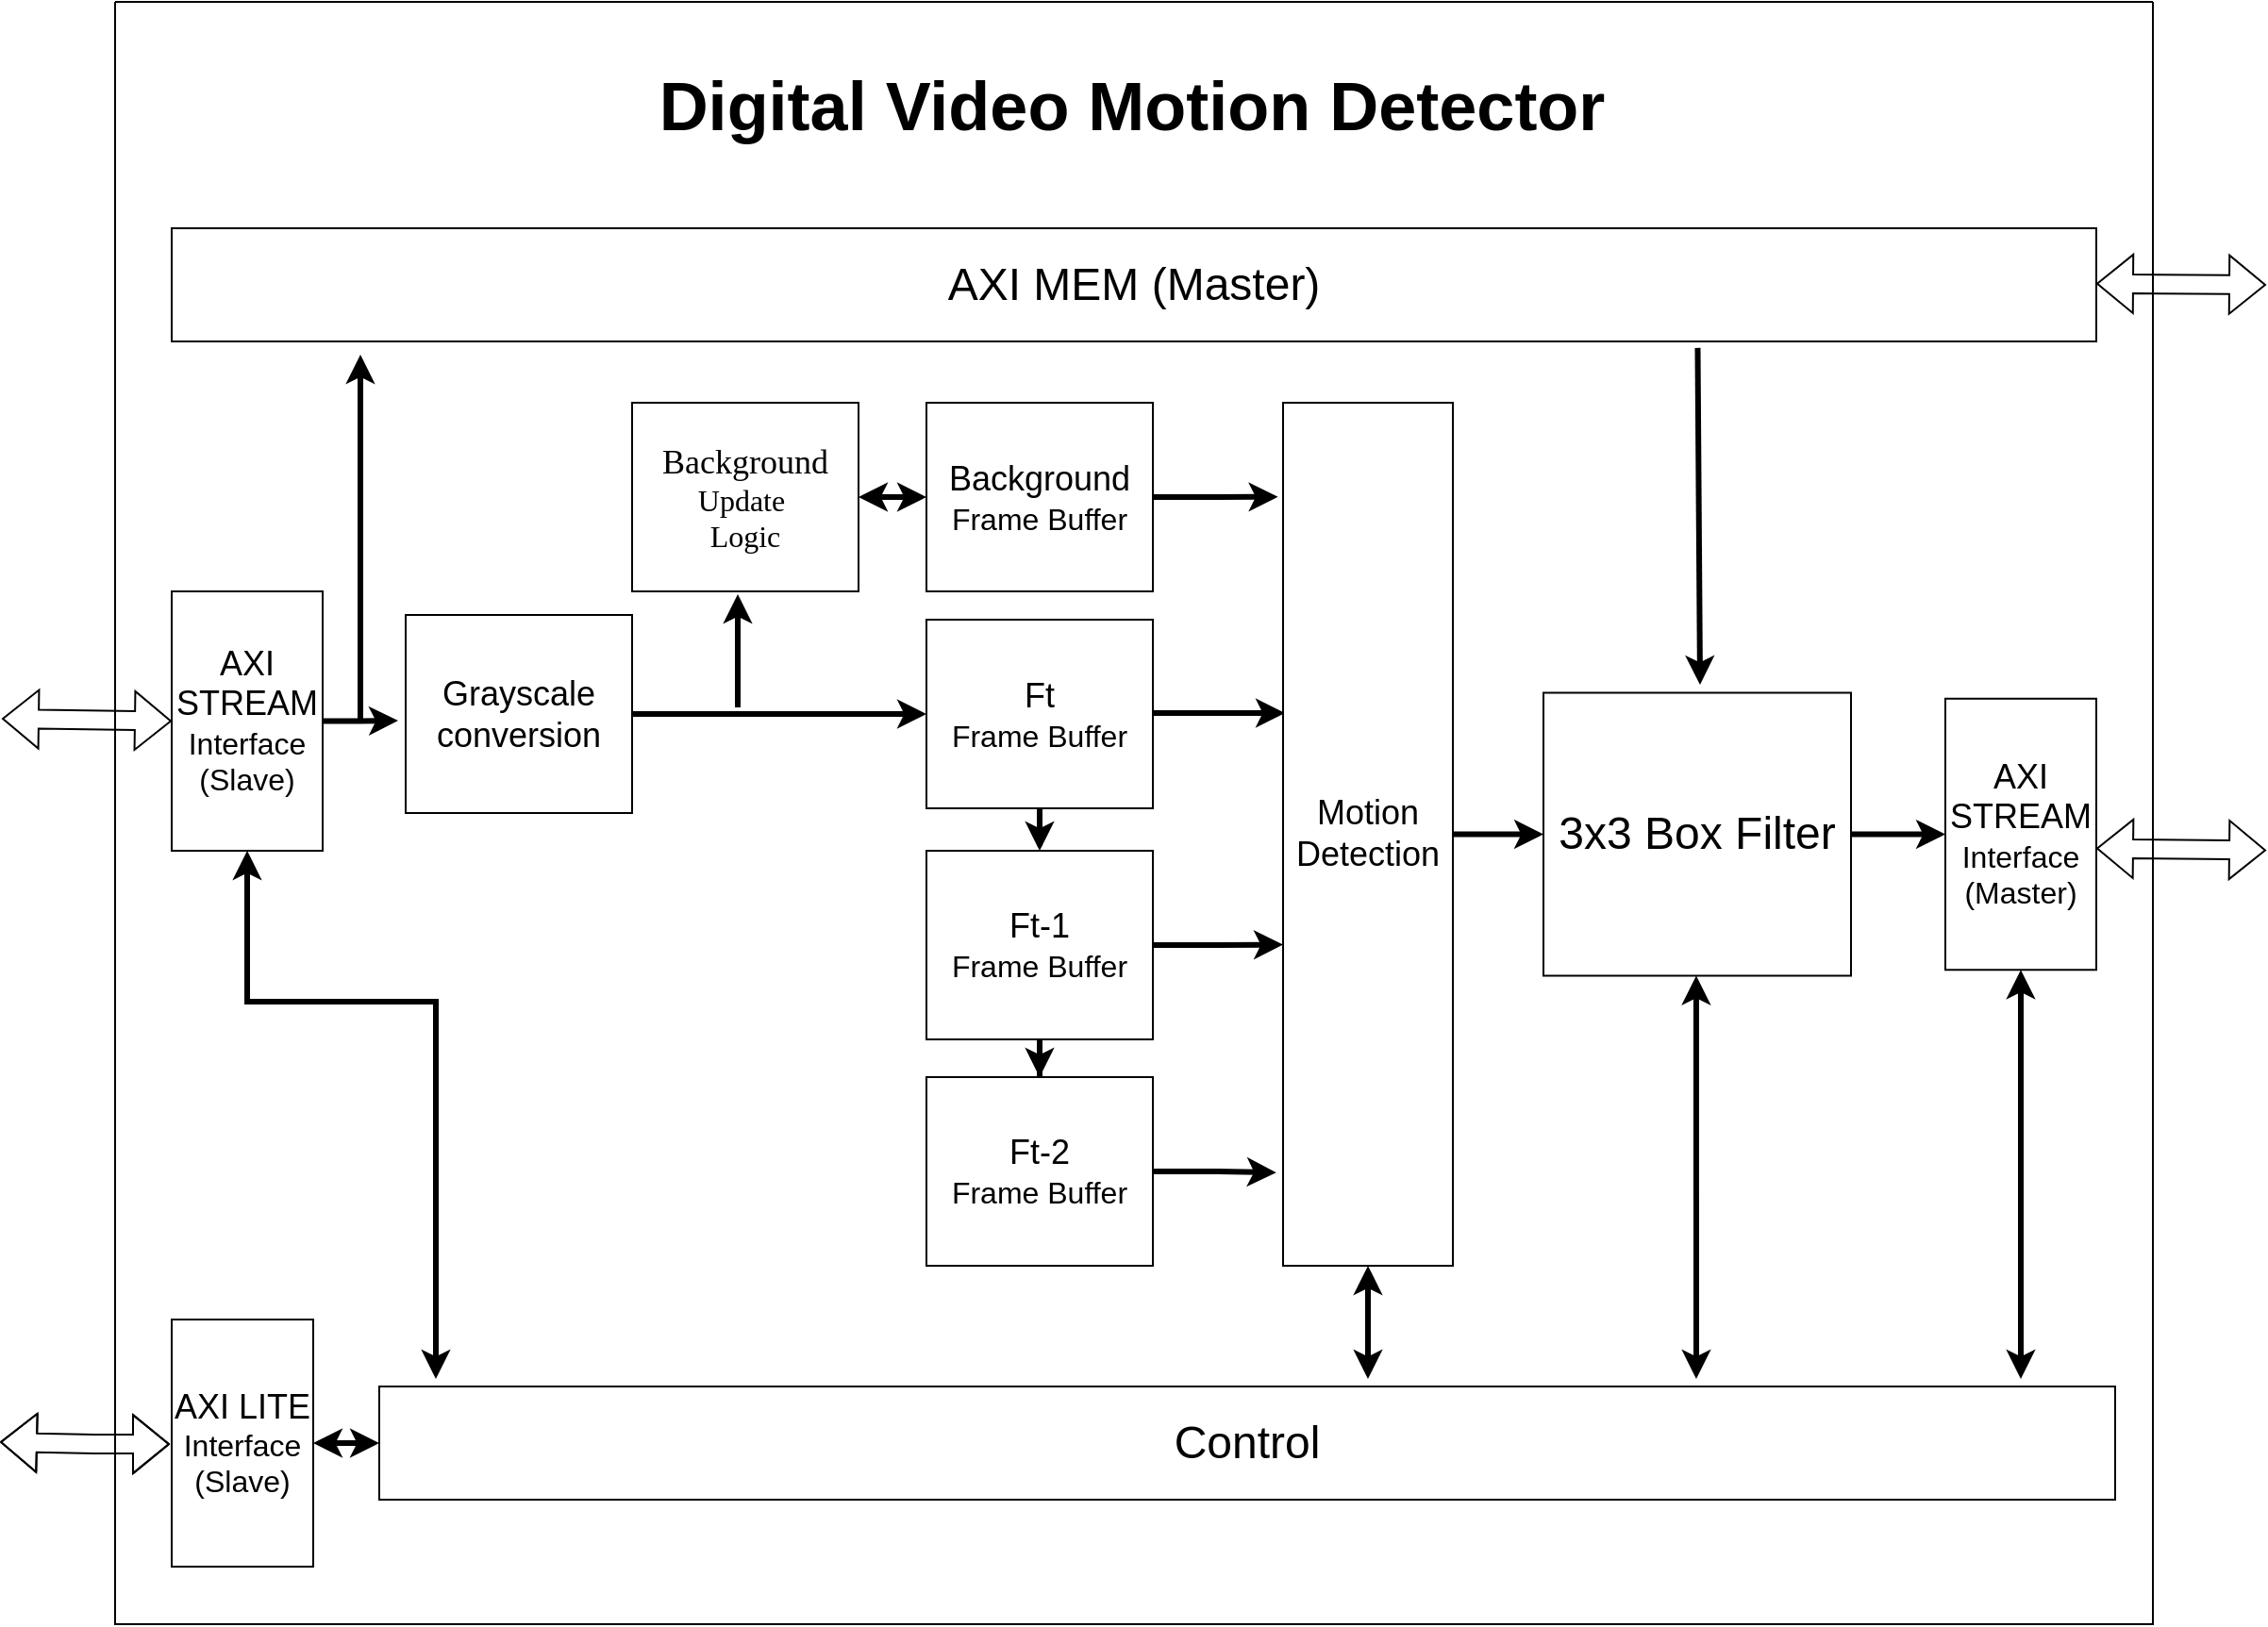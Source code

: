 <mxfile version="26.2.12">
  <diagram name="Page-1" id="8psTu5joOEkHxSPbt8DS">
    <mxGraphModel dx="1458" dy="2071" grid="1" gridSize="10" guides="1" tooltips="1" connect="1" arrows="1" fold="1" page="1" pageScale="1" pageWidth="827" pageHeight="1169" math="0" shadow="0">
      <root>
        <mxCell id="0" />
        <mxCell id="1" parent="0" />
        <mxCell id="5wcGb58u3SQSDJ49Bvyi-14" value="" style="edgeStyle=orthogonalEdgeStyle;rounded=0;orthogonalLoop=1;jettySize=auto;html=1;strokeWidth=3;" edge="1" parent="1" source="5wcGb58u3SQSDJ49Bvyi-1">
          <mxGeometry relative="1" as="geometry">
            <mxPoint x="220" y="291" as="targetPoint" />
          </mxGeometry>
        </mxCell>
        <mxCell id="5wcGb58u3SQSDJ49Bvyi-1" value="&lt;font style=&quot;font-size: 18px;&quot;&gt;AXI STREAM&lt;/font&gt;&lt;div&gt;&lt;font size=&quot;3&quot;&gt;Interface&lt;/font&gt;&lt;/div&gt;&lt;div&gt;&lt;font size=&quot;3&quot;&gt;(Slave)&lt;/font&gt;&lt;/div&gt;" style="rounded=0;whiteSpace=wrap;html=1;" vertex="1" parent="1">
          <mxGeometry x="100" y="222.5" width="80" height="137.5" as="geometry" />
        </mxCell>
        <mxCell id="5wcGb58u3SQSDJ49Bvyi-13" value="" style="edgeStyle=orthogonalEdgeStyle;rounded=0;orthogonalLoop=1;jettySize=auto;html=1;entryX=0;entryY=0.5;entryDx=0;entryDy=0;strokeWidth=3;" edge="1" parent="1" source="5wcGb58u3SQSDJ49Bvyi-4" target="5wcGb58u3SQSDJ49Bvyi-5">
          <mxGeometry relative="1" as="geometry">
            <mxPoint x="370" y="287.5" as="targetPoint" />
          </mxGeometry>
        </mxCell>
        <mxCell id="5wcGb58u3SQSDJ49Bvyi-4" value="&lt;font style=&quot;font-size: 18px;&quot;&gt;Grayscale conversion&lt;/font&gt;" style="whiteSpace=wrap;html=1;" vertex="1" parent="1">
          <mxGeometry x="224" y="235" width="120" height="105" as="geometry" />
        </mxCell>
        <mxCell id="5wcGb58u3SQSDJ49Bvyi-12" value="" style="edgeStyle=orthogonalEdgeStyle;rounded=0;orthogonalLoop=1;jettySize=auto;html=1;strokeWidth=3;" edge="1" parent="1" source="5wcGb58u3SQSDJ49Bvyi-5" target="5wcGb58u3SQSDJ49Bvyi-6">
          <mxGeometry relative="1" as="geometry" />
        </mxCell>
        <mxCell id="5wcGb58u3SQSDJ49Bvyi-21" value="" style="edgeStyle=orthogonalEdgeStyle;rounded=0;orthogonalLoop=1;jettySize=auto;html=1;strokeWidth=3;" edge="1" parent="1" source="5wcGb58u3SQSDJ49Bvyi-5">
          <mxGeometry relative="1" as="geometry">
            <mxPoint x="690" y="287" as="targetPoint" />
          </mxGeometry>
        </mxCell>
        <mxCell id="5wcGb58u3SQSDJ49Bvyi-5" value="&lt;font style=&quot;font-size: 18px;&quot;&gt;Ft&lt;/font&gt;&lt;div&gt;&lt;font size=&quot;3&quot;&gt;Frame Buffer&lt;/font&gt;&lt;/div&gt;" style="rounded=0;whiteSpace=wrap;html=1;" vertex="1" parent="1">
          <mxGeometry x="500" y="237.5" width="120" height="100" as="geometry" />
        </mxCell>
        <mxCell id="5wcGb58u3SQSDJ49Bvyi-11" value="" style="edgeStyle=orthogonalEdgeStyle;rounded=0;orthogonalLoop=1;jettySize=auto;html=1;strokeWidth=3;" edge="1" parent="1" source="5wcGb58u3SQSDJ49Bvyi-6" target="5wcGb58u3SQSDJ49Bvyi-7">
          <mxGeometry relative="1" as="geometry" />
        </mxCell>
        <mxCell id="5wcGb58u3SQSDJ49Bvyi-20" value="" style="edgeStyle=orthogonalEdgeStyle;rounded=0;orthogonalLoop=1;jettySize=auto;html=1;entryX=0;entryY=0.628;entryDx=0;entryDy=0;entryPerimeter=0;strokeWidth=3;" edge="1" parent="1" source="5wcGb58u3SQSDJ49Bvyi-6" target="5wcGb58u3SQSDJ49Bvyi-16">
          <mxGeometry relative="1" as="geometry" />
        </mxCell>
        <mxCell id="5wcGb58u3SQSDJ49Bvyi-6" value="&lt;font style=&quot;font-size: 18px;&quot;&gt;Ft-1&lt;/font&gt;&lt;div&gt;&lt;font size=&quot;3&quot;&gt;Frame Buffer&lt;/font&gt;&lt;/div&gt;" style="rounded=0;whiteSpace=wrap;html=1;" vertex="1" parent="1">
          <mxGeometry x="500" y="360" width="120" height="100" as="geometry" />
        </mxCell>
        <mxCell id="5wcGb58u3SQSDJ49Bvyi-19" value="" style="edgeStyle=orthogonalEdgeStyle;rounded=0;orthogonalLoop=1;jettySize=auto;html=1;entryX=-0.04;entryY=0.892;entryDx=0;entryDy=0;entryPerimeter=0;strokeWidth=3;" edge="1" parent="1" source="5wcGb58u3SQSDJ49Bvyi-7" target="5wcGb58u3SQSDJ49Bvyi-16">
          <mxGeometry relative="1" as="geometry" />
        </mxCell>
        <mxCell id="5wcGb58u3SQSDJ49Bvyi-7" value="&lt;font style=&quot;font-size: 18px;&quot;&gt;Ft-2&lt;/font&gt;&lt;div&gt;&lt;font size=&quot;3&quot;&gt;Frame Buffer&lt;/font&gt;&lt;/div&gt;" style="rounded=0;whiteSpace=wrap;html=1;" vertex="1" parent="1">
          <mxGeometry x="500" y="480" width="120" height="100" as="geometry" />
        </mxCell>
        <mxCell id="5wcGb58u3SQSDJ49Bvyi-8" value="&lt;font style=&quot;font-size: 24px;&quot;&gt;AXI MEM (Master)&lt;/font&gt;" style="whiteSpace=wrap;html=1;" vertex="1" parent="1">
          <mxGeometry x="100" y="30" width="1020" height="60" as="geometry" />
        </mxCell>
        <mxCell id="5wcGb58u3SQSDJ49Bvyi-22" value="" style="edgeStyle=orthogonalEdgeStyle;rounded=0;orthogonalLoop=1;jettySize=auto;html=1;entryX=-0.03;entryY=0.109;entryDx=0;entryDy=0;entryPerimeter=0;strokeWidth=3;" edge="1" parent="1" source="5wcGb58u3SQSDJ49Bvyi-10" target="5wcGb58u3SQSDJ49Bvyi-16">
          <mxGeometry relative="1" as="geometry" />
        </mxCell>
        <mxCell id="5wcGb58u3SQSDJ49Bvyi-10" value="&lt;font style=&quot;font-size: 18px;&quot;&gt;Background&lt;br&gt;&lt;/font&gt;&lt;div&gt;&lt;font size=&quot;3&quot;&gt;Frame Buffer&lt;/font&gt;&lt;/div&gt;" style="rounded=0;whiteSpace=wrap;html=1;" vertex="1" parent="1">
          <mxGeometry x="500" y="122.5" width="120" height="100" as="geometry" />
        </mxCell>
        <mxCell id="5wcGb58u3SQSDJ49Bvyi-15" value="&lt;font face=&quot;Times New Roman&quot; style=&quot;font-size: 18px;&quot;&gt;Background&lt;/font&gt;&lt;div&gt;&lt;font face=&quot;Times New Roman&quot; size=&quot;3&quot;&gt;Update&amp;nbsp;&lt;/font&gt;&lt;/div&gt;&lt;div&gt;&lt;font face=&quot;Times New Roman&quot; size=&quot;3&quot;&gt;Logic&lt;/font&gt;&lt;/div&gt;" style="rounded=0;whiteSpace=wrap;html=1;" vertex="1" parent="1">
          <mxGeometry x="344" y="122.5" width="120" height="100" as="geometry" />
        </mxCell>
        <mxCell id="5wcGb58u3SQSDJ49Bvyi-26" value="" style="edgeStyle=orthogonalEdgeStyle;rounded=0;orthogonalLoop=1;jettySize=auto;html=1;strokeWidth=3;" edge="1" parent="1" source="5wcGb58u3SQSDJ49Bvyi-16" target="5wcGb58u3SQSDJ49Bvyi-25">
          <mxGeometry relative="1" as="geometry" />
        </mxCell>
        <mxCell id="5wcGb58u3SQSDJ49Bvyi-16" value="&lt;font style=&quot;font-size: 18px;&quot;&gt;Motion Detection&lt;/font&gt;" style="whiteSpace=wrap;html=1;" vertex="1" parent="1">
          <mxGeometry x="689" y="122.5" width="90" height="457.5" as="geometry" />
        </mxCell>
        <mxCell id="5wcGb58u3SQSDJ49Bvyi-17" value="" style="endArrow=classic;html=1;rounded=0;strokeWidth=3;" edge="1" parent="1">
          <mxGeometry width="50" height="50" relative="1" as="geometry">
            <mxPoint x="400" y="284" as="sourcePoint" />
            <mxPoint x="400" y="224" as="targetPoint" />
          </mxGeometry>
        </mxCell>
        <mxCell id="5wcGb58u3SQSDJ49Bvyi-18" value="" style="endArrow=classic;startArrow=classic;html=1;rounded=0;exitX=1;exitY=0.5;exitDx=0;exitDy=0;entryX=0;entryY=0.5;entryDx=0;entryDy=0;strokeWidth=3;" edge="1" parent="1" source="5wcGb58u3SQSDJ49Bvyi-15" target="5wcGb58u3SQSDJ49Bvyi-10">
          <mxGeometry width="50" height="50" relative="1" as="geometry">
            <mxPoint x="650" y="370" as="sourcePoint" />
            <mxPoint x="700" y="320" as="targetPoint" />
          </mxGeometry>
        </mxCell>
        <mxCell id="5wcGb58u3SQSDJ49Bvyi-23" value="" style="endArrow=classic;html=1;rounded=0;strokeWidth=3;" edge="1" parent="1">
          <mxGeometry width="50" height="50" relative="1" as="geometry">
            <mxPoint x="200" y="290" as="sourcePoint" />
            <mxPoint x="200" y="97" as="targetPoint" />
          </mxGeometry>
        </mxCell>
        <mxCell id="5wcGb58u3SQSDJ49Bvyi-30" value="" style="edgeStyle=orthogonalEdgeStyle;rounded=0;orthogonalLoop=1;jettySize=auto;html=1;strokeWidth=3;" edge="1" parent="1" source="5wcGb58u3SQSDJ49Bvyi-25" target="5wcGb58u3SQSDJ49Bvyi-28">
          <mxGeometry relative="1" as="geometry" />
        </mxCell>
        <mxCell id="5wcGb58u3SQSDJ49Bvyi-25" value="&lt;font style=&quot;font-size: 24px;&quot;&gt;3x3 Box Filter&lt;/font&gt;" style="rounded=0;whiteSpace=wrap;html=1;" vertex="1" parent="1">
          <mxGeometry x="827" y="276.25" width="163" height="150" as="geometry" />
        </mxCell>
        <mxCell id="5wcGb58u3SQSDJ49Bvyi-29" value="" style="endArrow=classic;html=1;rounded=0;exitX=0.647;exitY=1.024;exitDx=0;exitDy=0;exitPerimeter=0;strokeWidth=3;" edge="1" parent="1">
          <mxGeometry width="50" height="50" relative="1" as="geometry">
            <mxPoint x="908.75" y="93.44" as="sourcePoint" />
            <mxPoint x="910" y="272" as="targetPoint" />
          </mxGeometry>
        </mxCell>
        <mxCell id="5wcGb58u3SQSDJ49Bvyi-32" value="" style="endArrow=classic;startArrow=classic;html=1;rounded=0;exitX=0.5;exitY=1;exitDx=0;exitDy=0;strokeWidth=3;" edge="1" parent="1" source="5wcGb58u3SQSDJ49Bvyi-1">
          <mxGeometry width="50" height="50" relative="1" as="geometry">
            <mxPoint x="410" y="490" as="sourcePoint" />
            <mxPoint x="240" y="640" as="targetPoint" />
            <Array as="points">
              <mxPoint x="140" y="440" />
              <mxPoint x="240" y="440" />
            </Array>
          </mxGeometry>
        </mxCell>
        <mxCell id="5wcGb58u3SQSDJ49Bvyi-33" value="" style="endArrow=classic;startArrow=classic;html=1;rounded=0;entryX=0.5;entryY=1;entryDx=0;entryDy=0;strokeWidth=3;" edge="1" parent="1" target="5wcGb58u3SQSDJ49Bvyi-28">
          <mxGeometry width="50" height="50" relative="1" as="geometry">
            <mxPoint x="1080" y="640" as="sourcePoint" />
            <mxPoint x="1000" y="440" as="targetPoint" />
          </mxGeometry>
        </mxCell>
        <mxCell id="5wcGb58u3SQSDJ49Bvyi-34" value="" style="endArrow=classic;startArrow=classic;html=1;rounded=0;entryX=0.5;entryY=1;entryDx=0;entryDy=0;strokeWidth=3;" edge="1" parent="1">
          <mxGeometry width="50" height="50" relative="1" as="geometry">
            <mxPoint x="908" y="640" as="sourcePoint" />
            <mxPoint x="907.97" y="426.25" as="targetPoint" />
          </mxGeometry>
        </mxCell>
        <mxCell id="5wcGb58u3SQSDJ49Bvyi-35" value="" style="endArrow=classic;startArrow=classic;html=1;rounded=0;entryX=0.5;entryY=1;entryDx=0;entryDy=0;strokeWidth=3;" edge="1" parent="1" target="5wcGb58u3SQSDJ49Bvyi-16">
          <mxGeometry width="50" height="50" relative="1" as="geometry">
            <mxPoint x="734" y="640" as="sourcePoint" />
            <mxPoint x="730" y="420" as="targetPoint" />
          </mxGeometry>
        </mxCell>
        <mxCell id="5wcGb58u3SQSDJ49Bvyi-36" value="" style="swimlane;startSize=0;" vertex="1" parent="1">
          <mxGeometry x="70" y="-90" width="1080" height="860" as="geometry" />
        </mxCell>
        <mxCell id="5wcGb58u3SQSDJ49Bvyi-37" value="&lt;font style=&quot;font-size: 36px;&quot;&gt;&lt;b&gt;Digital Video Motion Detector&lt;/b&gt;&lt;/font&gt;" style="text;html=1;align=center;verticalAlign=middle;whiteSpace=wrap;rounded=0;" vertex="1" parent="5wcGb58u3SQSDJ49Bvyi-36">
          <mxGeometry x="274" y="40" width="530" height="30" as="geometry" />
        </mxCell>
        <mxCell id="5wcGb58u3SQSDJ49Bvyi-28" value="&lt;font style=&quot;font-size: 18px;&quot;&gt;AXI STREAM&lt;/font&gt;&lt;div&gt;&lt;font size=&quot;3&quot;&gt;Interface&lt;/font&gt;&lt;/div&gt;&lt;div&gt;&lt;font size=&quot;3&quot;&gt;(Master)&lt;/font&gt;&lt;/div&gt;" style="rounded=0;whiteSpace=wrap;html=1;" vertex="1" parent="5wcGb58u3SQSDJ49Bvyi-36">
          <mxGeometry x="970" y="369.38" width="80" height="143.75" as="geometry" />
        </mxCell>
        <mxCell id="5wcGb58u3SQSDJ49Bvyi-2" value="&lt;font style=&quot;font-size: 18px;&quot;&gt;AXI LITE&lt;/font&gt;&lt;div&gt;&lt;font size=&quot;3&quot;&gt;Interface&lt;/font&gt;&lt;/div&gt;&lt;div&gt;&lt;font size=&quot;3&quot;&gt;(Slave)&lt;/font&gt;&lt;/div&gt;" style="whiteSpace=wrap;html=1;" vertex="1" parent="5wcGb58u3SQSDJ49Bvyi-36">
          <mxGeometry x="30" y="698.5" width="75" height="131" as="geometry" />
        </mxCell>
        <mxCell id="5wcGb58u3SQSDJ49Bvyi-3" value="&lt;font style=&quot;font-size: 24px;&quot;&gt;Control&lt;/font&gt;" style="rounded=0;whiteSpace=wrap;html=1;" vertex="1" parent="5wcGb58u3SQSDJ49Bvyi-36">
          <mxGeometry x="140" y="734" width="920" height="60" as="geometry" />
        </mxCell>
        <mxCell id="5wcGb58u3SQSDJ49Bvyi-31" value="" style="endArrow=classic;startArrow=classic;html=1;rounded=0;exitX=1;exitY=0.5;exitDx=0;exitDy=0;entryX=0;entryY=0.5;entryDx=0;entryDy=0;strokeWidth=3;" edge="1" parent="5wcGb58u3SQSDJ49Bvyi-36" source="5wcGb58u3SQSDJ49Bvyi-2" target="5wcGb58u3SQSDJ49Bvyi-3">
          <mxGeometry width="50" height="50" relative="1" as="geometry">
            <mxPoint x="340" y="580" as="sourcePoint" />
            <mxPoint x="390" y="530" as="targetPoint" />
          </mxGeometry>
        </mxCell>
        <mxCell id="5wcGb58u3SQSDJ49Bvyi-43" value="" style="shape=flexArrow;endArrow=classic;startArrow=classic;html=1;rounded=0;entryX=0;entryY=0.5;entryDx=0;entryDy=0;" edge="1" parent="1" target="5wcGb58u3SQSDJ49Bvyi-1">
          <mxGeometry width="100" height="100" relative="1" as="geometry">
            <mxPoint x="10" y="290" as="sourcePoint" />
            <mxPoint x="450" y="440" as="targetPoint" />
          </mxGeometry>
        </mxCell>
        <mxCell id="5wcGb58u3SQSDJ49Bvyi-44" value="" style="shape=flexArrow;endArrow=classic;startArrow=classic;html=1;rounded=0;" edge="1" parent="1">
          <mxGeometry width="100" height="100" relative="1" as="geometry">
            <mxPoint x="9" y="673.44" as="sourcePoint" />
            <mxPoint x="99" y="674.56" as="targetPoint" />
            <Array as="points">
              <mxPoint x="59" y="674.56" />
            </Array>
          </mxGeometry>
        </mxCell>
        <mxCell id="5wcGb58u3SQSDJ49Bvyi-45" value="" style="shape=flexArrow;endArrow=classic;startArrow=classic;html=1;rounded=0;entryX=0;entryY=0.5;entryDx=0;entryDy=0;" edge="1" parent="1">
          <mxGeometry width="100" height="100" relative="1" as="geometry">
            <mxPoint x="1120" y="358.75" as="sourcePoint" />
            <mxPoint x="1210" y="359.75" as="targetPoint" />
          </mxGeometry>
        </mxCell>
        <mxCell id="5wcGb58u3SQSDJ49Bvyi-49" value="" style="shape=flexArrow;endArrow=classic;startArrow=classic;html=1;rounded=0;" edge="1" parent="1">
          <mxGeometry width="100" height="100" relative="1" as="geometry">
            <mxPoint x="1120" y="59.33" as="sourcePoint" />
            <mxPoint x="1210" y="60" as="targetPoint" />
          </mxGeometry>
        </mxCell>
      </root>
    </mxGraphModel>
  </diagram>
</mxfile>

